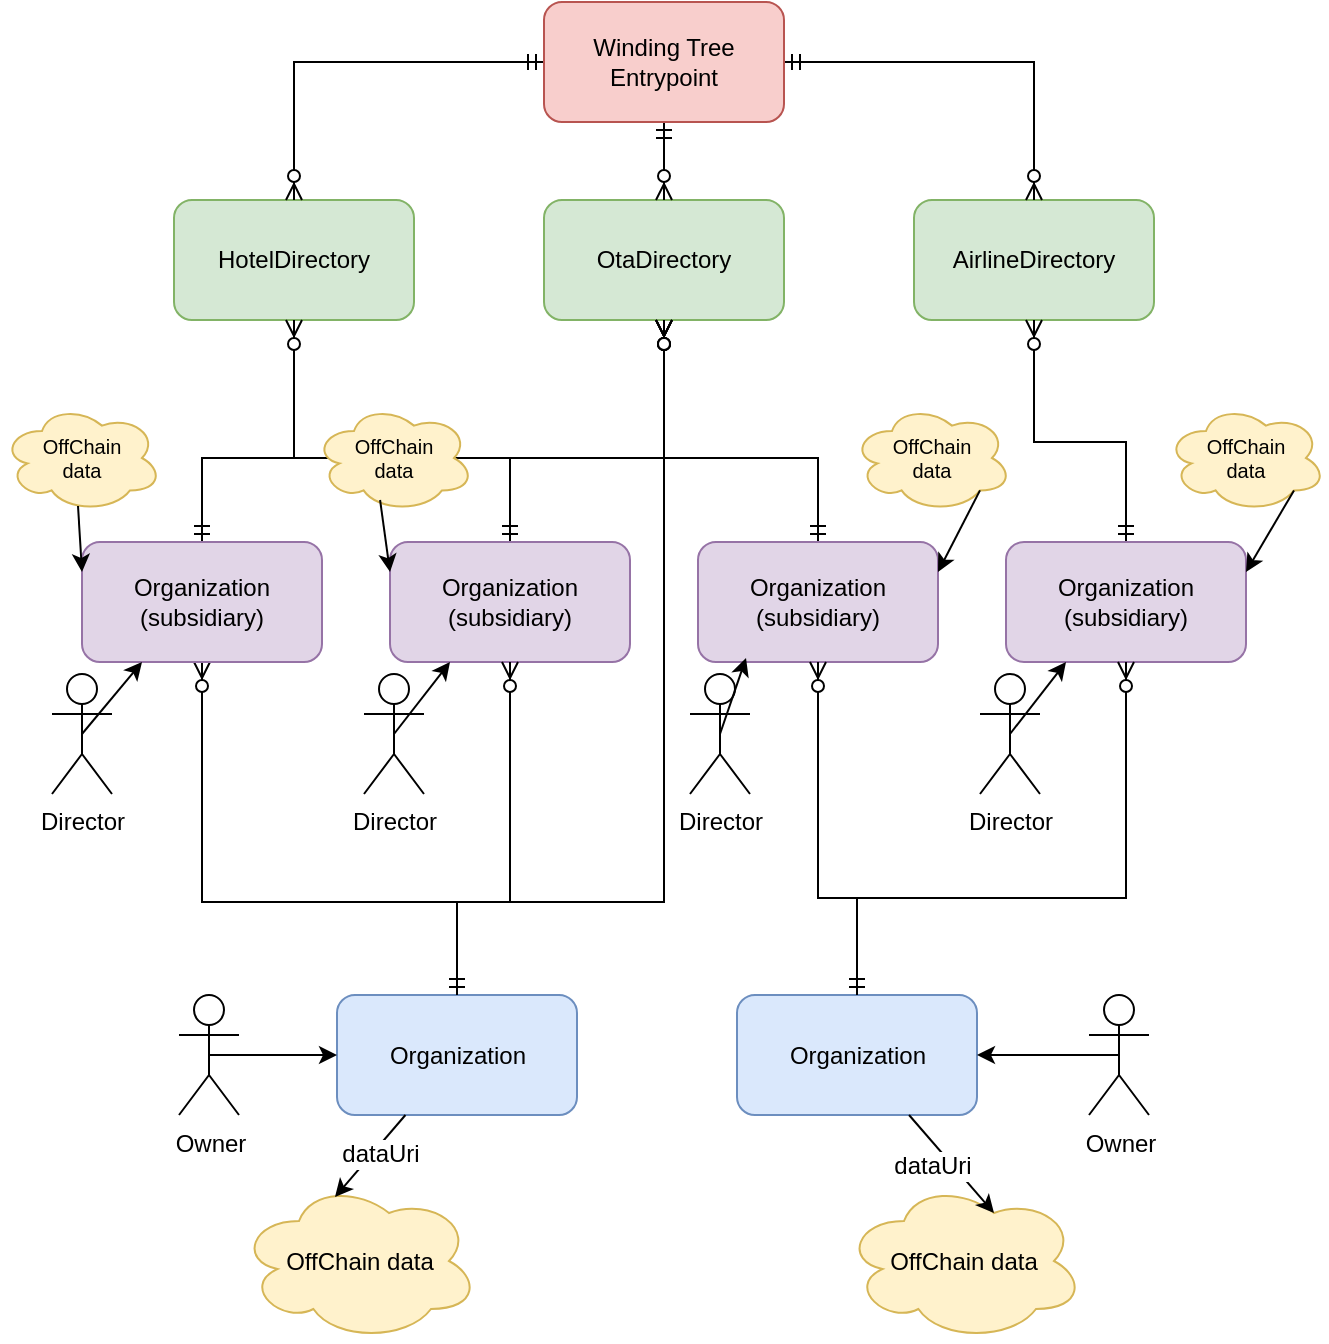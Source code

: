 <mxfile version="11.2.4" type="device" pages="1"><diagram id="P1KJMvUTy4tlil_FxDQn" name="Page-1"><mxGraphModel dx="1422" dy="845" grid="1" gridSize="10" guides="1" tooltips="1" connect="1" arrows="1" fold="1" page="1" pageScale="1" pageWidth="1169" pageHeight="827" math="0" shadow="0"><root><mxCell id="0"/><mxCell id="1" parent="0"/><mxCell id="KAqgZ9I-gmBLUAzDhEqW-14" style="edgeStyle=orthogonalEdgeStyle;rounded=0;orthogonalLoop=1;jettySize=auto;html=1;exitX=0.5;exitY=0;exitDx=0;exitDy=0;entryX=0.5;entryY=1;entryDx=0;entryDy=0;startArrow=ERmandOne;startFill=0;endArrow=ERzeroToMany;endFill=1;" edge="1" parent="1" source="9ZOD8LiryeVZcGwydzvf-1" target="KAqgZ9I-gmBLUAzDhEqW-1"><mxGeometry relative="1" as="geometry"><Array as="points"><mxPoint x="347" y="490"/><mxPoint x="219" y="490"/></Array></mxGeometry></mxCell><mxCell id="KAqgZ9I-gmBLUAzDhEqW-24" style="edgeStyle=orthogonalEdgeStyle;rounded=0;orthogonalLoop=1;jettySize=auto;html=1;exitX=0.5;exitY=0;exitDx=0;exitDy=0;entryX=0.5;entryY=1;entryDx=0;entryDy=0;startArrow=ERmandOne;startFill=0;endArrow=ERzeroToMany;endFill=1;" edge="1" parent="1" source="9ZOD8LiryeVZcGwydzvf-1" target="9ZOD8LiryeVZcGwydzvf-6"><mxGeometry relative="1" as="geometry"><Array as="points"><mxPoint x="347" y="490"/><mxPoint x="450" y="490"/></Array></mxGeometry></mxCell><mxCell id="9ZOD8LiryeVZcGwydzvf-1" value="Organization" style="rounded=1;whiteSpace=wrap;html=1;fillColor=#dae8fc;strokeColor=#6c8ebf;" parent="1" vertex="1"><mxGeometry x="286.5" y="536.5" width="120" height="60" as="geometry"/></mxCell><mxCell id="9ZOD8LiryeVZcGwydzvf-2" value="OffChain data" style="ellipse;shape=cloud;whiteSpace=wrap;html=1;fillColor=#fff2cc;strokeColor=#d6b656;" parent="1" vertex="1"><mxGeometry x="237.5" y="629.5" width="120" height="80" as="geometry"/></mxCell><mxCell id="9ZOD8LiryeVZcGwydzvf-3" value="" style="endArrow=classic;html=1;entryX=0.4;entryY=0.1;entryDx=0;entryDy=0;entryPerimeter=0;" parent="1" source="9ZOD8LiryeVZcGwydzvf-1" target="9ZOD8LiryeVZcGwydzvf-2" edge="1"><mxGeometry width="50" height="50" relative="1" as="geometry"><mxPoint x="286.5" y="616.5" as="sourcePoint"/><mxPoint x="336.5" y="566.5" as="targetPoint"/></mxGeometry></mxCell><mxCell id="9ZOD8LiryeVZcGwydzvf-4" value="dataUri&lt;br&gt;" style="text;html=1;resizable=0;points=[];align=center;verticalAlign=middle;labelBackgroundColor=#ffffff;" parent="9ZOD8LiryeVZcGwydzvf-3" vertex="1" connectable="0"><mxGeometry x="-0.382" y="-2" relative="1" as="geometry"><mxPoint x="-0.5" y="8.5" as="offset"/></mxGeometry></mxCell><mxCell id="9ZOD8LiryeVZcGwydzvf-5" value="HotelDirectory" style="rounded=1;whiteSpace=wrap;html=1;fillColor=#d5e8d4;strokeColor=#82b366;" parent="1" vertex="1"><mxGeometry x="205" y="139" width="120" height="60" as="geometry"/></mxCell><mxCell id="9ZOD8LiryeVZcGwydzvf-6" value="OtaDirectory" style="rounded=1;whiteSpace=wrap;html=1;fillColor=#d5e8d4;strokeColor=#82b366;" parent="1" vertex="1"><mxGeometry x="390" y="139" width="120" height="60" as="geometry"/></mxCell><mxCell id="9ZOD8LiryeVZcGwydzvf-7" value="&lt;span style=&quot;white-space: normal&quot;&gt;AirlineDirectory&lt;/span&gt;" style="rounded=1;whiteSpace=wrap;html=1;fillColor=#d5e8d4;strokeColor=#82b366;" parent="1" vertex="1"><mxGeometry x="575" y="139" width="120" height="60" as="geometry"/></mxCell><mxCell id="9ZOD8LiryeVZcGwydzvf-8" value="Organization" style="rounded=1;whiteSpace=wrap;html=1;fillColor=#dae8fc;strokeColor=#6c8ebf;" parent="1" vertex="1"><mxGeometry x="486.5" y="536.5" width="120" height="60" as="geometry"/></mxCell><mxCell id="9ZOD8LiryeVZcGwydzvf-9" value="OffChain data" style="ellipse;shape=cloud;whiteSpace=wrap;html=1;fillColor=#fff2cc;strokeColor=#d6b656;" parent="1" vertex="1"><mxGeometry x="540" y="629.5" width="120" height="80" as="geometry"/></mxCell><mxCell id="9ZOD8LiryeVZcGwydzvf-10" value="" style="endArrow=classic;html=1;entryX=0.625;entryY=0.2;entryDx=0;entryDy=0;entryPerimeter=0;" parent="1" source="9ZOD8LiryeVZcGwydzvf-8" target="9ZOD8LiryeVZcGwydzvf-9" edge="1"><mxGeometry width="50" height="50" relative="1" as="geometry"><mxPoint x="486.5" y="616.5" as="sourcePoint"/><mxPoint x="536.5" y="566.5" as="targetPoint"/></mxGeometry></mxCell><mxCell id="9ZOD8LiryeVZcGwydzvf-11" value="dataUri&lt;br&gt;" style="text;html=1;resizable=0;points=[];align=center;verticalAlign=middle;labelBackgroundColor=#ffffff;" parent="9ZOD8LiryeVZcGwydzvf-10" vertex="1" connectable="0"><mxGeometry x="-0.382" y="-2" relative="1" as="geometry"><mxPoint x="-0.5" y="8.5" as="offset"/></mxGeometry></mxCell><mxCell id="9ZOD8LiryeVZcGwydzvf-18" style="edgeStyle=orthogonalEdgeStyle;rounded=0;orthogonalLoop=1;jettySize=auto;html=1;exitX=0.5;exitY=0.5;exitDx=0;exitDy=0;exitPerimeter=0;entryX=0;entryY=0.5;entryDx=0;entryDy=0;" parent="1" source="9ZOD8LiryeVZcGwydzvf-15" target="9ZOD8LiryeVZcGwydzvf-1" edge="1"><mxGeometry relative="1" as="geometry"/></mxCell><mxCell id="9ZOD8LiryeVZcGwydzvf-15" value="Owner&lt;br&gt;" style="shape=umlActor;verticalLabelPosition=bottom;labelBackgroundColor=#ffffff;verticalAlign=top;html=1;outlineConnect=0;" parent="1" vertex="1"><mxGeometry x="207.5" y="536.5" width="30" height="60" as="geometry"/></mxCell><mxCell id="9ZOD8LiryeVZcGwydzvf-20" style="edgeStyle=orthogonalEdgeStyle;rounded=0;orthogonalLoop=1;jettySize=auto;html=1;entryX=1;entryY=0.5;entryDx=0;entryDy=0;exitX=0.5;exitY=0.5;exitDx=0;exitDy=0;exitPerimeter=0;" parent="1" source="9ZOD8LiryeVZcGwydzvf-19" target="9ZOD8LiryeVZcGwydzvf-8" edge="1"><mxGeometry relative="1" as="geometry"/></mxCell><mxCell id="9ZOD8LiryeVZcGwydzvf-19" value="Owner&lt;br&gt;" style="shape=umlActor;verticalLabelPosition=bottom;labelBackgroundColor=#ffffff;verticalAlign=top;html=1;outlineConnect=0;" parent="1" vertex="1"><mxGeometry x="662.5" y="536.5" width="30" height="60" as="geometry"/></mxCell><mxCell id="thBBZJr0_s0SLix4c98V-2" style="edgeStyle=orthogonalEdgeStyle;rounded=0;orthogonalLoop=1;jettySize=auto;html=1;startArrow=ERmandOne;startFill=0;endArrow=ERzeroToMany;endFill=1;" parent="1" source="thBBZJr0_s0SLix4c98V-1" target="9ZOD8LiryeVZcGwydzvf-6" edge="1"><mxGeometry relative="1" as="geometry"/></mxCell><mxCell id="thBBZJr0_s0SLix4c98V-3" style="edgeStyle=orthogonalEdgeStyle;rounded=0;orthogonalLoop=1;jettySize=auto;html=1;startArrow=ERmandOne;startFill=0;endArrow=ERzeroToMany;endFill=1;" parent="1" source="thBBZJr0_s0SLix4c98V-1" target="9ZOD8LiryeVZcGwydzvf-7" edge="1"><mxGeometry relative="1" as="geometry"/></mxCell><mxCell id="thBBZJr0_s0SLix4c98V-4" style="edgeStyle=orthogonalEdgeStyle;rounded=0;orthogonalLoop=1;jettySize=auto;html=1;endArrow=ERzeroToMany;endFill=1;startArrow=ERmandOne;startFill=0;" parent="1" source="thBBZJr0_s0SLix4c98V-1" target="9ZOD8LiryeVZcGwydzvf-5" edge="1"><mxGeometry relative="1" as="geometry"/></mxCell><mxCell id="thBBZJr0_s0SLix4c98V-1" value="Winding Tree Entrypoint" style="rounded=1;whiteSpace=wrap;html=1;fillColor=#f8cecc;strokeColor=#b85450;" parent="1" vertex="1"><mxGeometry x="390" y="40" width="120" height="60" as="geometry"/></mxCell><mxCell id="KAqgZ9I-gmBLUAzDhEqW-19" style="edgeStyle=orthogonalEdgeStyle;rounded=0;orthogonalLoop=1;jettySize=auto;html=1;exitX=0.5;exitY=0;exitDx=0;exitDy=0;entryX=0.5;entryY=1;entryDx=0;entryDy=0;startArrow=ERmandOne;startFill=0;endArrow=ERzeroToMany;endFill=1;" edge="1" parent="1" source="KAqgZ9I-gmBLUAzDhEqW-1" target="9ZOD8LiryeVZcGwydzvf-5"><mxGeometry relative="1" as="geometry"><Array as="points"><mxPoint x="219" y="268"/><mxPoint x="265" y="268"/></Array></mxGeometry></mxCell><mxCell id="KAqgZ9I-gmBLUAzDhEqW-23" style="edgeStyle=orthogonalEdgeStyle;rounded=0;orthogonalLoop=1;jettySize=auto;html=1;exitX=0.5;exitY=0;exitDx=0;exitDy=0;entryX=0.5;entryY=1;entryDx=0;entryDy=0;startArrow=ERmandOne;startFill=0;endArrow=ERzeroToMany;endFill=1;" edge="1" parent="1" source="KAqgZ9I-gmBLUAzDhEqW-1" target="9ZOD8LiryeVZcGwydzvf-6"><mxGeometry relative="1" as="geometry"><Array as="points"><mxPoint x="219" y="268"/><mxPoint x="450" y="268"/></Array></mxGeometry></mxCell><mxCell id="KAqgZ9I-gmBLUAzDhEqW-1" value="Organization&lt;br&gt;(subsidiary)" style="rounded=1;whiteSpace=wrap;html=1;fillColor=#e1d5e7;strokeColor=#9673a6;" vertex="1" parent="1"><mxGeometry x="159" y="310" width="120" height="60" as="geometry"/></mxCell><mxCell id="KAqgZ9I-gmBLUAzDhEqW-20" style="edgeStyle=orthogonalEdgeStyle;rounded=0;orthogonalLoop=1;jettySize=auto;html=1;exitX=0.5;exitY=0;exitDx=0;exitDy=0;entryX=0.5;entryY=1;entryDx=0;entryDy=0;startArrow=ERmandOne;startFill=0;endArrow=ERzeroToMany;endFill=1;" edge="1" parent="1" source="KAqgZ9I-gmBLUAzDhEqW-2" target="9ZOD8LiryeVZcGwydzvf-6"><mxGeometry relative="1" as="geometry"><Array as="points"><mxPoint x="373" y="268"/><mxPoint x="450" y="268"/></Array></mxGeometry></mxCell><mxCell id="KAqgZ9I-gmBLUAzDhEqW-2" value="Organization&lt;br&gt;(subsidiary)" style="rounded=1;whiteSpace=wrap;html=1;fillColor=#e1d5e7;strokeColor=#9673a6;" vertex="1" parent="1"><mxGeometry x="313" y="310" width="120" height="60" as="geometry"/></mxCell><mxCell id="KAqgZ9I-gmBLUAzDhEqW-21" style="edgeStyle=orthogonalEdgeStyle;rounded=0;orthogonalLoop=1;jettySize=auto;html=1;exitX=0.5;exitY=0;exitDx=0;exitDy=0;entryX=0.5;entryY=1;entryDx=0;entryDy=0;startArrow=ERmandOne;startFill=0;endArrow=ERzeroToMany;endFill=1;" edge="1" parent="1" source="KAqgZ9I-gmBLUAzDhEqW-3" target="9ZOD8LiryeVZcGwydzvf-6"><mxGeometry relative="1" as="geometry"><Array as="points"><mxPoint x="527" y="268"/><mxPoint x="450" y="268"/></Array></mxGeometry></mxCell><mxCell id="KAqgZ9I-gmBLUAzDhEqW-3" value="Organization&lt;br&gt;(subsidiary)" style="rounded=1;whiteSpace=wrap;html=1;fillColor=#e1d5e7;strokeColor=#9673a6;" vertex="1" parent="1"><mxGeometry x="467" y="310" width="120" height="60" as="geometry"/></mxCell><mxCell id="KAqgZ9I-gmBLUAzDhEqW-22" style="edgeStyle=orthogonalEdgeStyle;rounded=0;orthogonalLoop=1;jettySize=auto;html=1;exitX=0.5;exitY=0;exitDx=0;exitDy=0;entryX=0.5;entryY=1;entryDx=0;entryDy=0;startArrow=ERmandOne;startFill=0;endArrow=ERzeroToMany;endFill=1;" edge="1" parent="1" source="KAqgZ9I-gmBLUAzDhEqW-4" target="9ZOD8LiryeVZcGwydzvf-7"><mxGeometry relative="1" as="geometry"><Array as="points"><mxPoint x="681" y="260"/><mxPoint x="635" y="260"/></Array></mxGeometry></mxCell><mxCell id="KAqgZ9I-gmBLUAzDhEqW-4" value="Organization&lt;br&gt;(subsidiary)" style="rounded=1;whiteSpace=wrap;html=1;fillColor=#e1d5e7;strokeColor=#9673a6;" vertex="1" parent="1"><mxGeometry x="621" y="310" width="120" height="60" as="geometry"/></mxCell><mxCell id="KAqgZ9I-gmBLUAzDhEqW-5" value="Director" style="shape=umlActor;verticalLabelPosition=bottom;labelBackgroundColor=#ffffff;verticalAlign=top;html=1;outlineConnect=0;" vertex="1" parent="1"><mxGeometry x="144" y="376" width="30" height="60" as="geometry"/></mxCell><mxCell id="KAqgZ9I-gmBLUAzDhEqW-6" value="Director" style="shape=umlActor;verticalLabelPosition=bottom;labelBackgroundColor=#ffffff;verticalAlign=top;html=1;outlineConnect=0;" vertex="1" parent="1"><mxGeometry x="300" y="376" width="30" height="60" as="geometry"/></mxCell><mxCell id="KAqgZ9I-gmBLUAzDhEqW-7" value="Director" style="shape=umlActor;verticalLabelPosition=bottom;labelBackgroundColor=#ffffff;verticalAlign=top;html=1;outlineConnect=0;" vertex="1" parent="1"><mxGeometry x="463" y="376" width="30" height="60" as="geometry"/></mxCell><mxCell id="KAqgZ9I-gmBLUAzDhEqW-8" value="Director" style="shape=umlActor;verticalLabelPosition=bottom;labelBackgroundColor=#ffffff;verticalAlign=top;html=1;outlineConnect=0;" vertex="1" parent="1"><mxGeometry x="608" y="376" width="30" height="60" as="geometry"/></mxCell><mxCell id="KAqgZ9I-gmBLUAzDhEqW-9" value="" style="endArrow=classic;html=1;exitX=0.5;exitY=0.5;exitDx=0;exitDy=0;exitPerimeter=0;entryX=0.25;entryY=1;entryDx=0;entryDy=0;" edge="1" parent="1" source="KAqgZ9I-gmBLUAzDhEqW-5" target="KAqgZ9I-gmBLUAzDhEqW-1"><mxGeometry width="50" height="50" relative="1" as="geometry"><mxPoint x="125" y="548" as="sourcePoint"/><mxPoint x="175" y="498" as="targetPoint"/></mxGeometry></mxCell><mxCell id="KAqgZ9I-gmBLUAzDhEqW-11" value="" style="endArrow=classic;html=1;exitX=0.5;exitY=0.5;exitDx=0;exitDy=0;exitPerimeter=0;entryX=0.25;entryY=1;entryDx=0;entryDy=0;" edge="1" parent="1" source="KAqgZ9I-gmBLUAzDhEqW-6" target="KAqgZ9I-gmBLUAzDhEqW-2"><mxGeometry width="50" height="50" relative="1" as="geometry"><mxPoint x="335" y="428" as="sourcePoint"/><mxPoint x="385" y="378" as="targetPoint"/></mxGeometry></mxCell><mxCell id="KAqgZ9I-gmBLUAzDhEqW-12" value="" style="endArrow=classic;html=1;exitX=0.5;exitY=0.5;exitDx=0;exitDy=0;exitPerimeter=0;entryX=0.2;entryY=0.967;entryDx=0;entryDy=0;entryPerimeter=0;" edge="1" parent="1" source="KAqgZ9I-gmBLUAzDhEqW-7" target="KAqgZ9I-gmBLUAzDhEqW-3"><mxGeometry width="50" height="50" relative="1" as="geometry"><mxPoint x="505" y="428" as="sourcePoint"/><mxPoint x="555" y="378" as="targetPoint"/></mxGeometry></mxCell><mxCell id="KAqgZ9I-gmBLUAzDhEqW-15" value="" style="endArrow=classic;html=1;exitX=0.5;exitY=0.5;exitDx=0;exitDy=0;exitPerimeter=0;entryX=0.25;entryY=1;entryDx=0;entryDy=0;" edge="1" parent="1" source="KAqgZ9I-gmBLUAzDhEqW-8" target="KAqgZ9I-gmBLUAzDhEqW-4"><mxGeometry width="50" height="50" relative="1" as="geometry"><mxPoint x="655" y="438" as="sourcePoint"/><mxPoint x="705" y="388" as="targetPoint"/></mxGeometry></mxCell><mxCell id="KAqgZ9I-gmBLUAzDhEqW-16" style="edgeStyle=orthogonalEdgeStyle;rounded=0;orthogonalLoop=1;jettySize=auto;html=1;entryX=0.5;entryY=1;entryDx=0;entryDy=0;startArrow=ERmandOne;startFill=0;endArrow=ERzeroToMany;endFill=1;exitX=0.5;exitY=0;exitDx=0;exitDy=0;" edge="1" parent="1" source="9ZOD8LiryeVZcGwydzvf-1" target="KAqgZ9I-gmBLUAzDhEqW-2"><mxGeometry relative="1" as="geometry"><mxPoint x="425" y="508" as="sourcePoint"/><mxPoint x="229" y="380" as="targetPoint"/><Array as="points"><mxPoint x="347" y="490"/><mxPoint x="373" y="490"/></Array></mxGeometry></mxCell><mxCell id="KAqgZ9I-gmBLUAzDhEqW-17" style="edgeStyle=orthogonalEdgeStyle;rounded=0;orthogonalLoop=1;jettySize=auto;html=1;exitX=0.5;exitY=0;exitDx=0;exitDy=0;entryX=0.5;entryY=1;entryDx=0;entryDy=0;startArrow=ERmandOne;startFill=0;endArrow=ERzeroToMany;endFill=1;" edge="1" parent="1" source="9ZOD8LiryeVZcGwydzvf-8" target="KAqgZ9I-gmBLUAzDhEqW-3"><mxGeometry relative="1" as="geometry"><mxPoint x="367" y="557" as="sourcePoint"/><mxPoint x="239" y="390" as="targetPoint"/><Array as="points"><mxPoint x="547" y="488"/><mxPoint x="527" y="488"/></Array></mxGeometry></mxCell><mxCell id="KAqgZ9I-gmBLUAzDhEqW-18" style="edgeStyle=orthogonalEdgeStyle;rounded=0;orthogonalLoop=1;jettySize=auto;html=1;exitX=0.5;exitY=0;exitDx=0;exitDy=0;entryX=0.5;entryY=1;entryDx=0;entryDy=0;startArrow=ERmandOne;startFill=0;endArrow=ERzeroToMany;endFill=1;" edge="1" parent="1" source="9ZOD8LiryeVZcGwydzvf-8" target="KAqgZ9I-gmBLUAzDhEqW-4"><mxGeometry relative="1" as="geometry"><mxPoint x="377" y="567" as="sourcePoint"/><mxPoint x="249" y="400" as="targetPoint"/><Array as="points"><mxPoint x="547" y="488"/><mxPoint x="681" y="488"/></Array></mxGeometry></mxCell><mxCell id="KAqgZ9I-gmBLUAzDhEqW-25" value="OffChain&lt;br&gt;data" style="ellipse;shape=cloud;whiteSpace=wrap;html=1;fillColor=#fff2cc;strokeColor=#d6b656;fontSize=10;" vertex="1" parent="1"><mxGeometry x="119" y="241" width="80" height="54" as="geometry"/></mxCell><mxCell id="KAqgZ9I-gmBLUAzDhEqW-26" value="OffChain&lt;br&gt;data" style="ellipse;shape=cloud;whiteSpace=wrap;html=1;fillColor=#fff2cc;strokeColor=#d6b656;fontSize=10;" vertex="1" parent="1"><mxGeometry x="275" y="241" width="80" height="54" as="geometry"/></mxCell><mxCell id="KAqgZ9I-gmBLUAzDhEqW-27" value="OffChain&lt;br&gt;data" style="ellipse;shape=cloud;whiteSpace=wrap;html=1;fillColor=#fff2cc;strokeColor=#d6b656;fontSize=10;" vertex="1" parent="1"><mxGeometry x="544" y="241" width="80" height="54" as="geometry"/></mxCell><mxCell id="KAqgZ9I-gmBLUAzDhEqW-28" value="OffChain&lt;br&gt;data" style="ellipse;shape=cloud;whiteSpace=wrap;html=1;fillColor=#fff2cc;strokeColor=#d6b656;fontSize=10;" vertex="1" parent="1"><mxGeometry x="701" y="241" width="80" height="54" as="geometry"/></mxCell><mxCell id="KAqgZ9I-gmBLUAzDhEqW-29" value="" style="endArrow=classic;html=1;fontSize=10;exitX=0.475;exitY=0.944;exitDx=0;exitDy=0;exitPerimeter=0;entryX=0;entryY=0.25;entryDx=0;entryDy=0;" edge="1" parent="1" source="KAqgZ9I-gmBLUAzDhEqW-25" target="KAqgZ9I-gmBLUAzDhEqW-1"><mxGeometry width="50" height="50" relative="1" as="geometry"><mxPoint x="120" y="780" as="sourcePoint"/><mxPoint x="170" y="730" as="targetPoint"/></mxGeometry></mxCell><mxCell id="KAqgZ9I-gmBLUAzDhEqW-30" value="" style="endArrow=classic;html=1;fontSize=10;exitX=0.413;exitY=0.889;exitDx=0;exitDy=0;exitPerimeter=0;entryX=0;entryY=0.25;entryDx=0;entryDy=0;" edge="1" parent="1" source="KAqgZ9I-gmBLUAzDhEqW-26" target="KAqgZ9I-gmBLUAzDhEqW-2"><mxGeometry width="50" height="50" relative="1" as="geometry"><mxPoint x="120" y="780" as="sourcePoint"/><mxPoint x="170" y="730" as="targetPoint"/></mxGeometry></mxCell><mxCell id="KAqgZ9I-gmBLUAzDhEqW-31" value="" style="endArrow=classic;html=1;fontSize=10;exitX=0.8;exitY=0.8;exitDx=0;exitDy=0;exitPerimeter=0;entryX=1;entryY=0.25;entryDx=0;entryDy=0;" edge="1" parent="1" source="KAqgZ9I-gmBLUAzDhEqW-27" target="KAqgZ9I-gmBLUAzDhEqW-3"><mxGeometry width="50" height="50" relative="1" as="geometry"><mxPoint x="120" y="780" as="sourcePoint"/><mxPoint x="170" y="730" as="targetPoint"/></mxGeometry></mxCell><mxCell id="KAqgZ9I-gmBLUAzDhEqW-32" value="" style="endArrow=classic;html=1;fontSize=10;exitX=0.8;exitY=0.8;exitDx=0;exitDy=0;exitPerimeter=0;entryX=1;entryY=0.25;entryDx=0;entryDy=0;" edge="1" parent="1" source="KAqgZ9I-gmBLUAzDhEqW-28" target="KAqgZ9I-gmBLUAzDhEqW-4"><mxGeometry width="50" height="50" relative="1" as="geometry"><mxPoint x="120" y="780" as="sourcePoint"/><mxPoint x="170" y="730" as="targetPoint"/></mxGeometry></mxCell></root></mxGraphModel></diagram></mxfile>